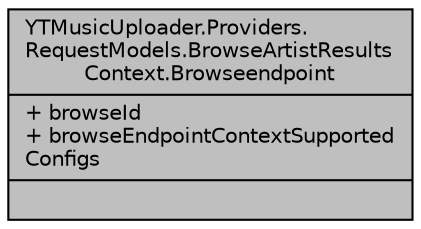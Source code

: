 digraph "YTMusicUploader.Providers.RequestModels.BrowseArtistResultsContext.Browseendpoint"
{
 // LATEX_PDF_SIZE
  edge [fontname="Helvetica",fontsize="10",labelfontname="Helvetica",labelfontsize="10"];
  node [fontname="Helvetica",fontsize="10",shape=record];
  Node1 [label="{YTMusicUploader.Providers.\lRequestModels.BrowseArtistResults\lContext.Browseendpoint\n|+ browseId\l+ browseEndpointContextSupported\lConfigs\l|}",height=0.2,width=0.4,color="black", fillcolor="grey75", style="filled", fontcolor="black",tooltip=" "];
}
